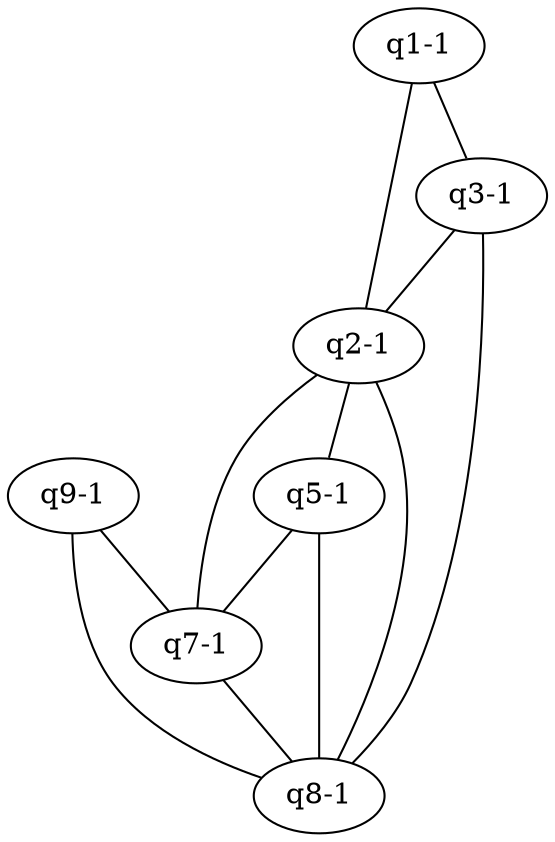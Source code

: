graph keygraph {
graph [size="10,10"]
"q5-1" [color="black"]
"q9-1" [color="black"]
"q3-1" [color="black"]
"q7-1" [color="black"]
"q2-1" [color="black"]
"q1-1" [color="black"]
"q8-1" [color="black"]
"q3-1"--"q8-1"
"q2-1"--"q5-1"
"q9-1"--"q7-1"
"q9-1"--"q8-1"
"q1-1"--"q3-1"
"q2-1"--"q7-1"
"q2-1"--"q8-1"
"q1-1"--"q2-1"
"q3-1"--"q2-1"
"q5-1"--"q7-1"
"q5-1"--"q8-1"
"q7-1"--"q8-1"
}